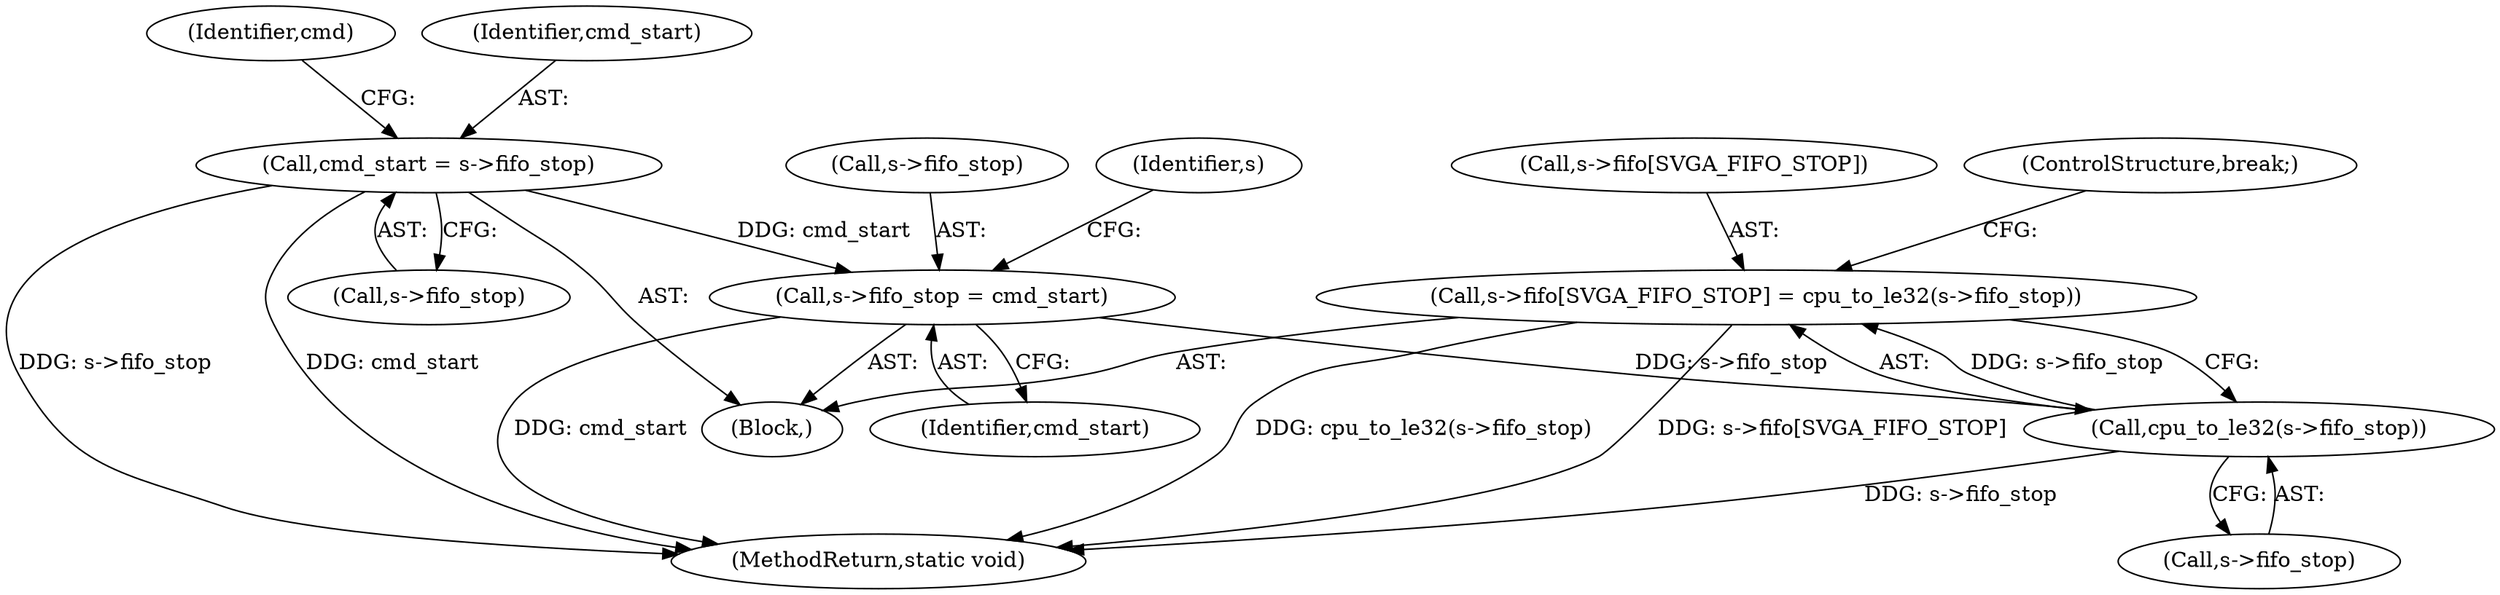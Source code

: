 digraph "0_qemu_167d97a3def77ee2dbf6e908b0ecbfe2103977db@array" {
"1000538" [label="(Call,s->fifo[SVGA_FIFO_STOP] = cpu_to_le32(s->fifo_stop))"];
"1000544" [label="(Call,cpu_to_le32(s->fifo_stop))"];
"1000533" [label="(Call,s->fifo_stop = cmd_start)"];
"1000137" [label="(Call,cmd_start = s->fifo_stop)"];
"1000144" [label="(Identifier,cmd)"];
"1000538" [label="(Call,s->fifo[SVGA_FIFO_STOP] = cpu_to_le32(s->fifo_stop))"];
"1000539" [label="(Call,s->fifo[SVGA_FIFO_STOP])"];
"1000545" [label="(Call,s->fifo_stop)"];
"1000548" [label="(ControlStructure,break;)"];
"1000533" [label="(Call,s->fifo_stop = cmd_start)"];
"1000541" [label="(Identifier,s)"];
"1000549" [label="(MethodReturn,static void)"];
"1000534" [label="(Call,s->fifo_stop)"];
"1000137" [label="(Call,cmd_start = s->fifo_stop)"];
"1000537" [label="(Identifier,cmd_start)"];
"1000139" [label="(Call,s->fifo_stop)"];
"1000544" [label="(Call,cpu_to_le32(s->fifo_stop))"];
"1000138" [label="(Identifier,cmd_start)"];
"1000136" [label="(Block,)"];
"1000538" -> "1000136"  [label="AST: "];
"1000538" -> "1000544"  [label="CFG: "];
"1000539" -> "1000538"  [label="AST: "];
"1000544" -> "1000538"  [label="AST: "];
"1000548" -> "1000538"  [label="CFG: "];
"1000538" -> "1000549"  [label="DDG: s->fifo[SVGA_FIFO_STOP]"];
"1000538" -> "1000549"  [label="DDG: cpu_to_le32(s->fifo_stop)"];
"1000544" -> "1000538"  [label="DDG: s->fifo_stop"];
"1000544" -> "1000545"  [label="CFG: "];
"1000545" -> "1000544"  [label="AST: "];
"1000544" -> "1000549"  [label="DDG: s->fifo_stop"];
"1000533" -> "1000544"  [label="DDG: s->fifo_stop"];
"1000533" -> "1000136"  [label="AST: "];
"1000533" -> "1000537"  [label="CFG: "];
"1000534" -> "1000533"  [label="AST: "];
"1000537" -> "1000533"  [label="AST: "];
"1000541" -> "1000533"  [label="CFG: "];
"1000533" -> "1000549"  [label="DDG: cmd_start"];
"1000137" -> "1000533"  [label="DDG: cmd_start"];
"1000137" -> "1000136"  [label="AST: "];
"1000137" -> "1000139"  [label="CFG: "];
"1000138" -> "1000137"  [label="AST: "];
"1000139" -> "1000137"  [label="AST: "];
"1000144" -> "1000137"  [label="CFG: "];
"1000137" -> "1000549"  [label="DDG: s->fifo_stop"];
"1000137" -> "1000549"  [label="DDG: cmd_start"];
}
